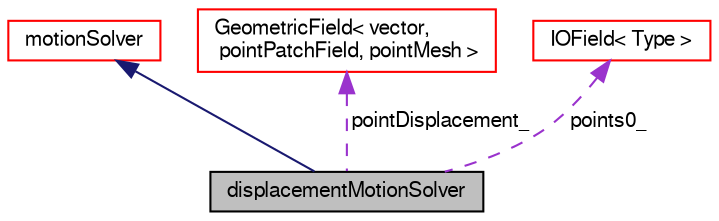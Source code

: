 digraph "displacementMotionSolver"
{
  bgcolor="transparent";
  edge [fontname="FreeSans",fontsize="10",labelfontname="FreeSans",labelfontsize="10"];
  node [fontname="FreeSans",fontsize="10",shape=record];
  Node24 [label="displacementMotionSolver",height=0.2,width=0.4,color="black", fillcolor="grey75", style="filled", fontcolor="black"];
  Node25 -> Node24 [dir="back",color="midnightblue",fontsize="10",style="solid",fontname="FreeSans"];
  Node25 [label="motionSolver",height=0.2,width=0.4,color="red",URL="$a21578.html",tooltip="Virtual base class for mesh motion solver. "];
  Node47 -> Node24 [dir="back",color="darkorchid3",fontsize="10",style="dashed",label=" pointDisplacement_" ,fontname="FreeSans"];
  Node47 [label="GeometricField\< vector,\l pointPatchField, pointMesh \>",height=0.2,width=0.4,color="red",URL="$a22434.html"];
  Node58 -> Node24 [dir="back",color="darkorchid3",fontsize="10",style="dashed",label=" points0_" ,fontname="FreeSans"];
  Node58 [label="IOField\< Type \>",height=0.2,width=0.4,color="red",URL="$a26162.html",tooltip="A primitive field of type <T> with automated input and output. "];
}
